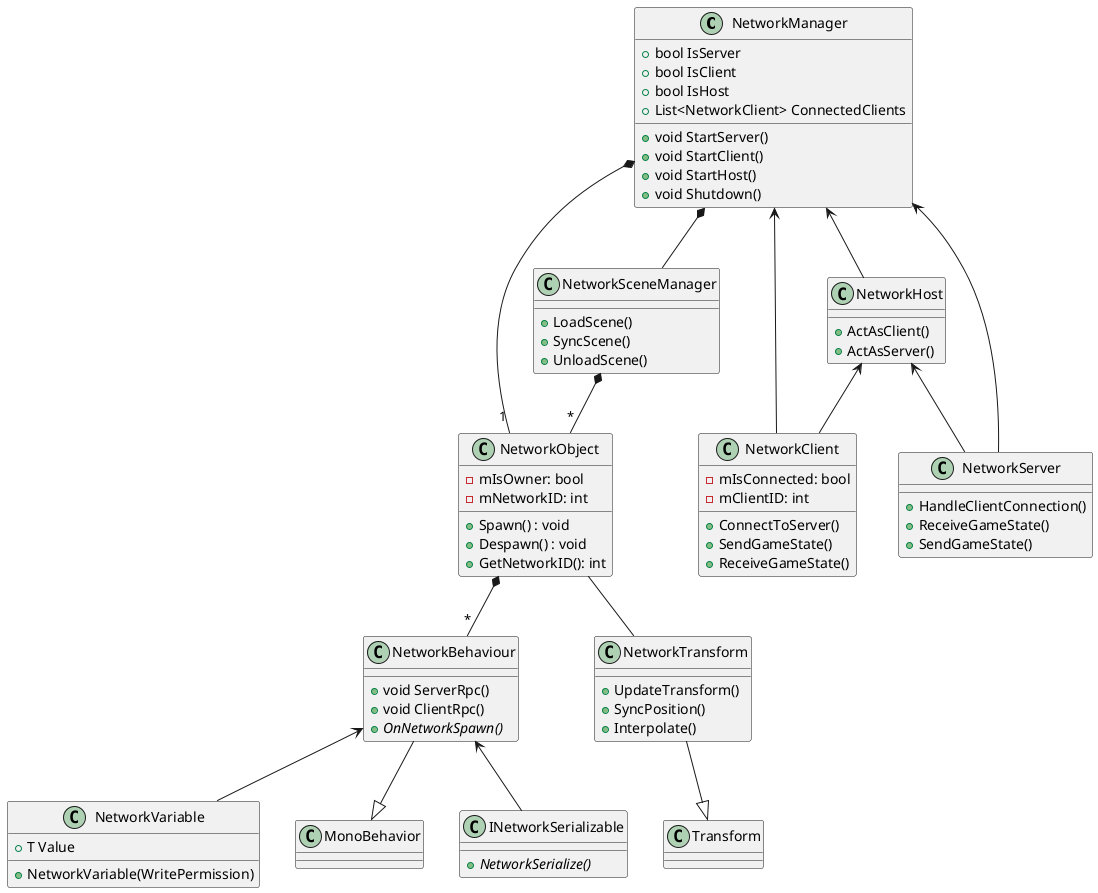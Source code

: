 @startuml

class NetworkManager {
    +bool IsServer
    +bool IsClient
    +bool IsHost
    +List<NetworkClient> ConnectedClients
    
    +void StartServer()
    +void StartClient()
    +void StartHost()
    +void Shutdown()
}

class NetworkObject {
    + Spawn() : void
    + Despawn() : void
    + GetNetworkID(): int
    - mIsOwner: bool
    - mNetworkID: int
}

class NetworkBehaviour {
    +void ServerRpc()
    +void ClientRpc()
    + {abstract} OnNetworkSpawn()
    
}

' Template class for network variables
class NetworkVariable{
    + NetworkVariable(WritePermission)
    + T Value
    
}

class MonoBehavior{}

' Maybe not needed
class NetworkTransform {
    + UpdateTransform()
    + SyncPosition()
    + Interpolate()
}

class Transform{}

class NetworkClient {
    + ConnectToServer()
    + SendGameState()
    + ReceiveGameState()

    - mIsConnected: bool
    - mClientID: int
}

class NetworkServer {
    + HandleClientConnection()
    + ReceiveGameState()
    + SendGameState()
}

class NetworkHost {
    + ActAsClient()
    + ActAsServer()
}

' class NetworkMessage {
'     + Serialize()
'     + Deserialize()
'     + SendMessage()
'     - mMessageType: string
' }

class NetworkSceneManager {
    + LoadScene()
    + SyncScene()
    + UnloadScene()
}

' class NetworkInputManager {
'     + CaptureInput()
'     + SendInput()
'     + ApplyInputPrediction()
' }

' class NetworkReplicationManager {
'     + ReplicateObjectState()
'     + SyncWithClients()
'     + ApplyInterpolation()
' }

' class AuthorityManager {
'     + AssignAuthority()
'     + RequestControl()
'     - mObjectAuthority: string
' }

class INetworkSerializable {
    + {abstract} NetworkSerialize()
    ' + Deserialize()
}

NetworkManager <-- NetworkClient
NetworkManager <-- NetworkServer
NetworkManager <-- NetworkHost
NetworkManager *-- NetworkSceneManager
NetworkManager *-- "1" NetworkObject
' NetworkManager <-- AuthorityManager

NetworkObject *-- "*" NetworkBehaviour
NetworkObject -- NetworkTransform

NetworkBehaviour --|> MonoBehavior
NetworkBehaviour <-- NetworkVariable
NetworkBehaviour <-- INetworkSerializable

NetworkTransform --|> Transform

' NetworkClient --> NetworkInputManager
' NetworkClient --> NetworkMessage
' NetworkClient --> NetworkReplicationManager

' NetworkServer --> NetworkMessage
' NetworkServer --> NetworkReplicationManager


NetworkHost <-- NetworkServer
NetworkHost <-- NetworkClient

' AuthorityManager <-- NetworkObject
NetworkSceneManager *-- "*" NetworkObject

@enduml
